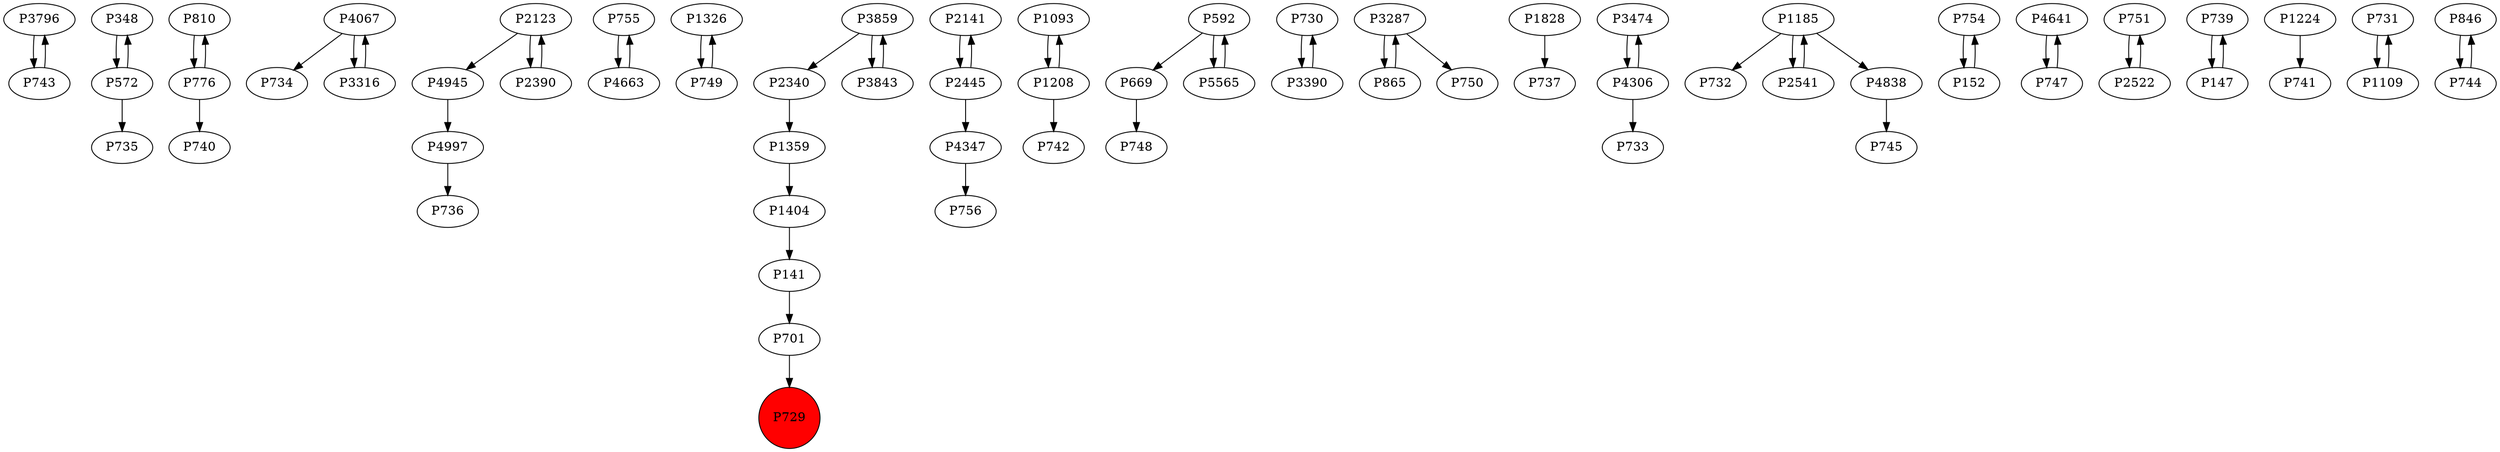 digraph {
	P3796 -> P743
	P348 -> P572
	P743 -> P3796
	P810 -> P776
	P4067 -> P734
	P4945 -> P4997
	P2123 -> P4945
	P755 -> P4663
	P1326 -> P749
	P4997 -> P736
	P141 -> P701
	P3316 -> P4067
	P2141 -> P2445
	P1093 -> P1208
	P592 -> P669
	P730 -> P3390
	P1208 -> P1093
	P572 -> P348
	P776 -> P740
	P3287 -> P865
	P1404 -> P141
	P3287 -> P750
	P1828 -> P737
	P3474 -> P4306
	P4067 -> P3316
	P701 -> P729
	P1185 -> P732
	P2340 -> P1359
	P754 -> P152
	P4347 -> P756
	P4641 -> P747
	P4306 -> P3474
	P751 -> P2522
	P152 -> P754
	P739 -> P147
	P1224 -> P741
	P592 -> P5565
	P572 -> P735
	P2541 -> P1185
	P147 -> P739
	P669 -> P748
	P731 -> P1109
	P2390 -> P2123
	P4663 -> P755
	P3859 -> P3843
	P2123 -> P2390
	P4306 -> P733
	P1185 -> P4838
	P865 -> P3287
	P4838 -> P745
	P3843 -> P3859
	P1359 -> P1404
	P3390 -> P730
	P749 -> P1326
	P1208 -> P742
	P1109 -> P731
	P846 -> P744
	P747 -> P4641
	P2445 -> P4347
	P2445 -> P2141
	P2522 -> P751
	P744 -> P846
	P3859 -> P2340
	P776 -> P810
	P5565 -> P592
	P1185 -> P2541
	P729 [shape=circle]
	P729 [style=filled]
	P729 [fillcolor=red]
}